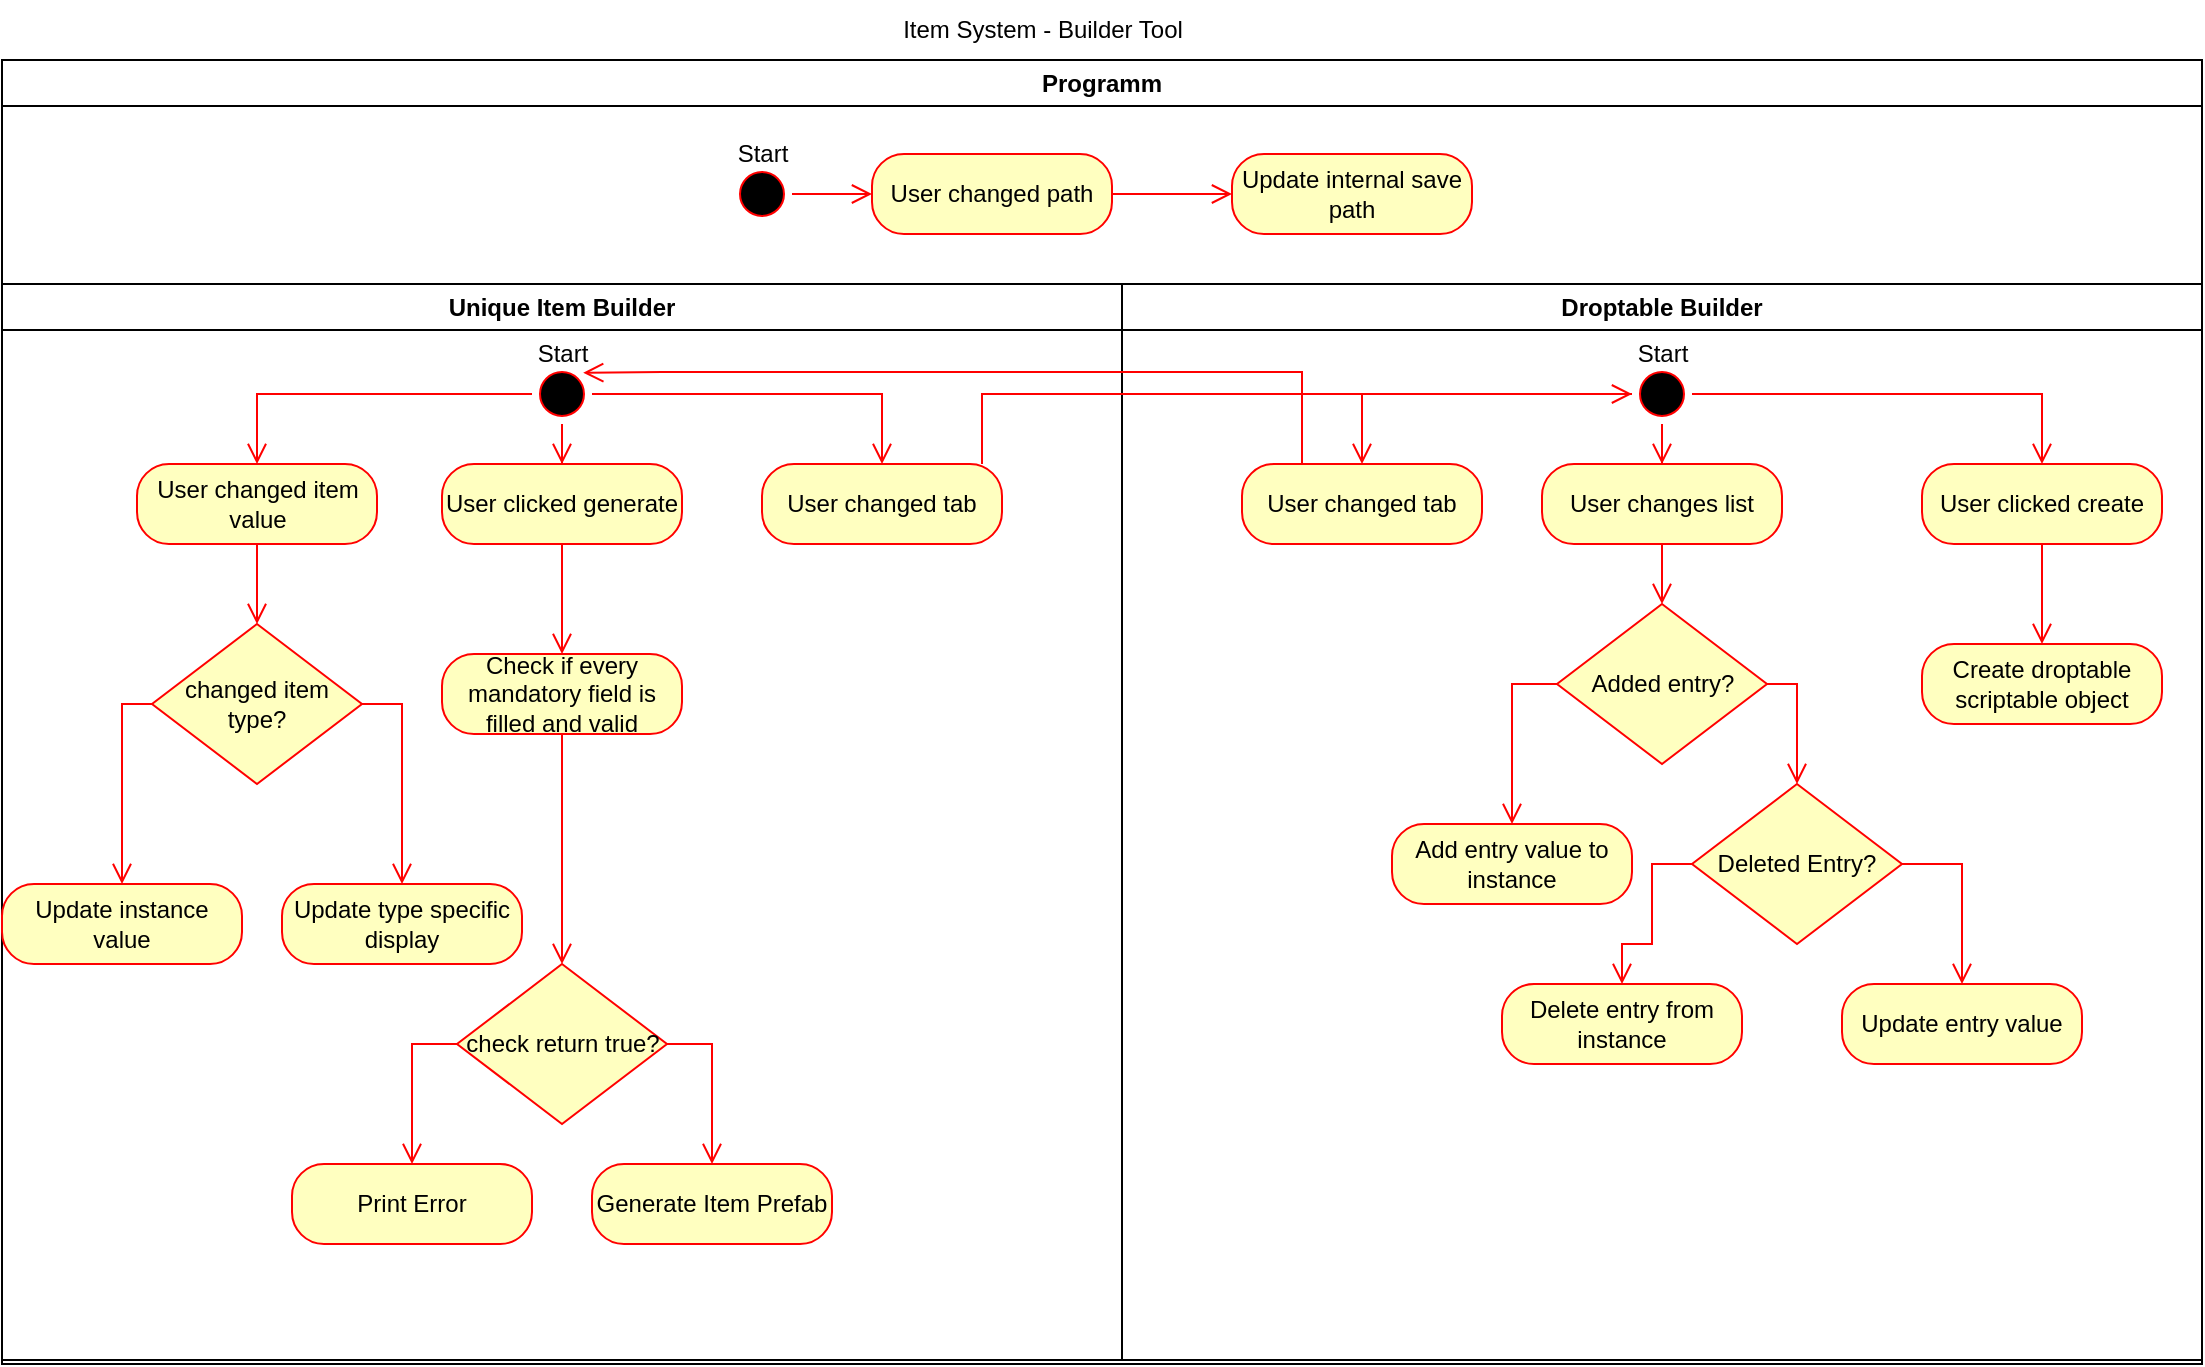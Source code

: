 <mxfile version="24.7.6">
  <diagram name="Page-1" id="IR4bl_E1EhjFEOECJbUF">
    <mxGraphModel dx="2033" dy="789" grid="1" gridSize="10" guides="1" tooltips="1" connect="1" arrows="1" fold="1" page="1" pageScale="1" pageWidth="1100" pageHeight="850" math="0" shadow="0">
      <root>
        <mxCell id="0" />
        <mxCell id="1" parent="0" />
        <mxCell id="0Mz9v0yFrZPrHXfqjJKG-3" value="Item System - Builder Tool" style="text;html=1;align=center;verticalAlign=middle;resizable=0;points=[];autosize=1;strokeColor=none;fillColor=none;" vertex="1" parent="1">
          <mxGeometry x="440" y="48" width="160" height="30" as="geometry" />
        </mxCell>
        <mxCell id="0Mz9v0yFrZPrHXfqjJKG-4" value="Programm" style="swimlane;whiteSpace=wrap;html=1;" vertex="1" parent="1">
          <mxGeometry y="78" width="1100" height="652" as="geometry" />
        </mxCell>
        <mxCell id="0Mz9v0yFrZPrHXfqjJKG-1" value="Unique Item Builder" style="swimlane;whiteSpace=wrap;html=1;" vertex="1" parent="0Mz9v0yFrZPrHXfqjJKG-4">
          <mxGeometry y="112" width="560" height="538" as="geometry" />
        </mxCell>
        <mxCell id="0Mz9v0yFrZPrHXfqjJKG-67" value="" style="edgeStyle=orthogonalEdgeStyle;rounded=0;orthogonalLoop=1;jettySize=auto;html=1;strokeColor=#ff0000;align=left;verticalAlign=top;fontFamily=Helvetica;fontSize=11;fontColor=default;labelBackgroundColor=default;endArrow=open;endSize=8;" edge="1" parent="0Mz9v0yFrZPrHXfqjJKG-1" source="0Mz9v0yFrZPrHXfqjJKG-21" target="0Mz9v0yFrZPrHXfqjJKG-64">
          <mxGeometry relative="1" as="geometry" />
        </mxCell>
        <mxCell id="0Mz9v0yFrZPrHXfqjJKG-68" style="edgeStyle=orthogonalEdgeStyle;rounded=0;orthogonalLoop=1;jettySize=auto;html=1;entryX=0.5;entryY=0;entryDx=0;entryDy=0;strokeColor=#ff0000;align=left;verticalAlign=top;fontFamily=Helvetica;fontSize=11;fontColor=default;labelBackgroundColor=default;endArrow=open;endSize=8;" edge="1" parent="0Mz9v0yFrZPrHXfqjJKG-1" source="0Mz9v0yFrZPrHXfqjJKG-21" target="0Mz9v0yFrZPrHXfqjJKG-62">
          <mxGeometry relative="1" as="geometry" />
        </mxCell>
        <mxCell id="0Mz9v0yFrZPrHXfqjJKG-69" style="edgeStyle=orthogonalEdgeStyle;rounded=0;orthogonalLoop=1;jettySize=auto;html=1;entryX=0.5;entryY=0;entryDx=0;entryDy=0;strokeColor=#ff0000;align=left;verticalAlign=top;fontFamily=Helvetica;fontSize=11;fontColor=default;labelBackgroundColor=default;endArrow=open;endSize=8;" edge="1" parent="0Mz9v0yFrZPrHXfqjJKG-1" source="0Mz9v0yFrZPrHXfqjJKG-21" target="0Mz9v0yFrZPrHXfqjJKG-66">
          <mxGeometry relative="1" as="geometry" />
        </mxCell>
        <mxCell id="0Mz9v0yFrZPrHXfqjJKG-21" value="Start" style="ellipse;html=1;shape=startState;fillColor=#000000;strokeColor=#ff0000;spacingTop=-40;" vertex="1" parent="0Mz9v0yFrZPrHXfqjJKG-1">
          <mxGeometry x="265" y="40" width="30" height="30" as="geometry" />
        </mxCell>
        <mxCell id="0Mz9v0yFrZPrHXfqjJKG-54" style="edgeStyle=orthogonalEdgeStyle;rounded=0;orthogonalLoop=1;jettySize=auto;html=1;entryX=0;entryY=0.5;entryDx=0;entryDy=0;strokeColor=#ff0000;align=left;verticalAlign=top;fontFamily=Helvetica;fontSize=11;fontColor=default;labelBackgroundColor=default;endArrow=open;endSize=8;" edge="1" parent="0Mz9v0yFrZPrHXfqjJKG-1" source="0Mz9v0yFrZPrHXfqjJKG-45">
          <mxGeometry relative="1" as="geometry">
            <mxPoint x="250" y="430" as="targetPoint" />
          </mxGeometry>
        </mxCell>
        <mxCell id="0Mz9v0yFrZPrHXfqjJKG-58" value="" style="edgeStyle=orthogonalEdgeStyle;rounded=0;orthogonalLoop=1;jettySize=auto;html=1;strokeColor=#ff0000;align=left;verticalAlign=top;fontFamily=Helvetica;fontSize=11;fontColor=default;labelBackgroundColor=default;endArrow=open;endSize=8;" edge="1" parent="0Mz9v0yFrZPrHXfqjJKG-1" source="0Mz9v0yFrZPrHXfqjJKG-46">
          <mxGeometry relative="1" as="geometry">
            <mxPoint x="420" y="430" as="targetPoint" />
          </mxGeometry>
        </mxCell>
        <mxCell id="0Mz9v0yFrZPrHXfqjJKG-59" value="" style="edgeStyle=orthogonalEdgeStyle;rounded=0;orthogonalLoop=1;jettySize=auto;html=1;strokeColor=#ff0000;align=left;verticalAlign=top;fontFamily=Helvetica;fontSize=11;fontColor=default;labelBackgroundColor=default;endArrow=open;endSize=8;" edge="1" parent="0Mz9v0yFrZPrHXfqjJKG-1" source="0Mz9v0yFrZPrHXfqjJKG-46">
          <mxGeometry relative="1" as="geometry">
            <mxPoint x="305.029" y="490" as="targetPoint" />
          </mxGeometry>
        </mxCell>
        <mxCell id="0Mz9v0yFrZPrHXfqjJKG-82" value="" style="edgeStyle=orthogonalEdgeStyle;rounded=0;orthogonalLoop=1;jettySize=auto;html=1;strokeColor=#ff0000;align=left;verticalAlign=top;fontFamily=Helvetica;fontSize=11;fontColor=default;labelBackgroundColor=default;endArrow=open;endSize=8;" edge="1" parent="0Mz9v0yFrZPrHXfqjJKG-1" source="0Mz9v0yFrZPrHXfqjJKG-62" target="0Mz9v0yFrZPrHXfqjJKG-76">
          <mxGeometry relative="1" as="geometry" />
        </mxCell>
        <mxCell id="0Mz9v0yFrZPrHXfqjJKG-62" value="User changed item value" style="rounded=1;whiteSpace=wrap;html=1;arcSize=40;fontColor=#000000;fillColor=#ffffc0;strokeColor=#ff0000;" vertex="1" parent="0Mz9v0yFrZPrHXfqjJKG-1">
          <mxGeometry x="67.5" y="90" width="120" height="40" as="geometry" />
        </mxCell>
        <mxCell id="0Mz9v0yFrZPrHXfqjJKG-87" value="" style="edgeStyle=orthogonalEdgeStyle;rounded=0;orthogonalLoop=1;jettySize=auto;html=1;strokeColor=#ff0000;align=left;verticalAlign=top;fontFamily=Helvetica;fontSize=11;fontColor=default;labelBackgroundColor=default;endArrow=open;endSize=8;" edge="1" parent="0Mz9v0yFrZPrHXfqjJKG-1" source="0Mz9v0yFrZPrHXfqjJKG-64" target="0Mz9v0yFrZPrHXfqjJKG-83">
          <mxGeometry relative="1" as="geometry" />
        </mxCell>
        <mxCell id="0Mz9v0yFrZPrHXfqjJKG-64" value="User clicked generate" style="rounded=1;whiteSpace=wrap;html=1;arcSize=40;fontColor=#000000;fillColor=#ffffc0;strokeColor=#ff0000;" vertex="1" parent="0Mz9v0yFrZPrHXfqjJKG-1">
          <mxGeometry x="220" y="90" width="120" height="40" as="geometry" />
        </mxCell>
        <mxCell id="0Mz9v0yFrZPrHXfqjJKG-66" value="User changed tab" style="rounded=1;whiteSpace=wrap;html=1;arcSize=40;fontColor=#000000;fillColor=#ffffc0;strokeColor=#ff0000;" vertex="1" parent="0Mz9v0yFrZPrHXfqjJKG-1">
          <mxGeometry x="380" y="90" width="120" height="40" as="geometry" />
        </mxCell>
        <mxCell id="0Mz9v0yFrZPrHXfqjJKG-80" style="edgeStyle=orthogonalEdgeStyle;rounded=0;orthogonalLoop=1;jettySize=auto;html=1;entryX=0.5;entryY=0;entryDx=0;entryDy=0;strokeColor=#ff0000;align=left;verticalAlign=top;fontFamily=Helvetica;fontSize=11;fontColor=default;labelBackgroundColor=default;endArrow=open;endSize=8;" edge="1" parent="0Mz9v0yFrZPrHXfqjJKG-1" source="0Mz9v0yFrZPrHXfqjJKG-76" target="0Mz9v0yFrZPrHXfqjJKG-77">
          <mxGeometry relative="1" as="geometry">
            <Array as="points">
              <mxPoint x="60" y="210" />
            </Array>
          </mxGeometry>
        </mxCell>
        <mxCell id="0Mz9v0yFrZPrHXfqjJKG-81" style="edgeStyle=orthogonalEdgeStyle;rounded=0;orthogonalLoop=1;jettySize=auto;html=1;entryX=0.5;entryY=0;entryDx=0;entryDy=0;strokeColor=#ff0000;align=left;verticalAlign=top;fontFamily=Helvetica;fontSize=11;fontColor=default;labelBackgroundColor=default;endArrow=open;endSize=8;" edge="1" parent="0Mz9v0yFrZPrHXfqjJKG-1" source="0Mz9v0yFrZPrHXfqjJKG-76" target="0Mz9v0yFrZPrHXfqjJKG-79">
          <mxGeometry relative="1" as="geometry">
            <Array as="points">
              <mxPoint x="200" y="210" />
            </Array>
          </mxGeometry>
        </mxCell>
        <mxCell id="0Mz9v0yFrZPrHXfqjJKG-76" value="changed item type?" style="rhombus;whiteSpace=wrap;html=1;fontColor=#000000;fillColor=#ffffc0;strokeColor=#ff0000;" vertex="1" parent="0Mz9v0yFrZPrHXfqjJKG-1">
          <mxGeometry x="75" y="170" width="105" height="80" as="geometry" />
        </mxCell>
        <mxCell id="0Mz9v0yFrZPrHXfqjJKG-77" value="Update instance value" style="rounded=1;whiteSpace=wrap;html=1;arcSize=40;fontColor=#000000;fillColor=#ffffc0;strokeColor=#ff0000;" vertex="1" parent="0Mz9v0yFrZPrHXfqjJKG-1">
          <mxGeometry y="300" width="120" height="40" as="geometry" />
        </mxCell>
        <mxCell id="0Mz9v0yFrZPrHXfqjJKG-79" value="Update type specific display" style="rounded=1;whiteSpace=wrap;html=1;arcSize=40;fontColor=#000000;fillColor=#ffffc0;strokeColor=#ff0000;" vertex="1" parent="0Mz9v0yFrZPrHXfqjJKG-1">
          <mxGeometry x="140" y="300" width="120" height="40" as="geometry" />
        </mxCell>
        <mxCell id="0Mz9v0yFrZPrHXfqjJKG-86" value="" style="edgeStyle=orthogonalEdgeStyle;rounded=0;orthogonalLoop=1;jettySize=auto;html=1;strokeColor=#ff0000;align=left;verticalAlign=top;fontFamily=Helvetica;fontSize=11;fontColor=default;labelBackgroundColor=default;endArrow=open;endSize=8;" edge="1" parent="0Mz9v0yFrZPrHXfqjJKG-1" source="0Mz9v0yFrZPrHXfqjJKG-83" target="0Mz9v0yFrZPrHXfqjJKG-85">
          <mxGeometry relative="1" as="geometry" />
        </mxCell>
        <mxCell id="0Mz9v0yFrZPrHXfqjJKG-83" value="Check if every mandatory field is filled and valid" style="rounded=1;whiteSpace=wrap;html=1;arcSize=40;fontColor=#000000;fillColor=#ffffc0;strokeColor=#ff0000;" vertex="1" parent="0Mz9v0yFrZPrHXfqjJKG-1">
          <mxGeometry x="220" y="185" width="120" height="40" as="geometry" />
        </mxCell>
        <mxCell id="0Mz9v0yFrZPrHXfqjJKG-91" style="edgeStyle=orthogonalEdgeStyle;rounded=0;orthogonalLoop=1;jettySize=auto;html=1;entryX=0.5;entryY=0;entryDx=0;entryDy=0;strokeColor=#ff0000;align=left;verticalAlign=top;fontFamily=Helvetica;fontSize=11;fontColor=default;labelBackgroundColor=default;endArrow=open;endSize=8;" edge="1" parent="0Mz9v0yFrZPrHXfqjJKG-1" source="0Mz9v0yFrZPrHXfqjJKG-85" target="0Mz9v0yFrZPrHXfqjJKG-88">
          <mxGeometry relative="1" as="geometry">
            <Array as="points">
              <mxPoint x="205" y="380" />
            </Array>
          </mxGeometry>
        </mxCell>
        <mxCell id="0Mz9v0yFrZPrHXfqjJKG-93" style="edgeStyle=orthogonalEdgeStyle;rounded=0;orthogonalLoop=1;jettySize=auto;html=1;entryX=0.5;entryY=0;entryDx=0;entryDy=0;strokeColor=#ff0000;align=left;verticalAlign=top;fontFamily=Helvetica;fontSize=11;fontColor=default;labelBackgroundColor=default;endArrow=open;endSize=8;" edge="1" parent="0Mz9v0yFrZPrHXfqjJKG-1" source="0Mz9v0yFrZPrHXfqjJKG-85" target="0Mz9v0yFrZPrHXfqjJKG-90">
          <mxGeometry relative="1" as="geometry">
            <Array as="points">
              <mxPoint x="355" y="380" />
            </Array>
          </mxGeometry>
        </mxCell>
        <mxCell id="0Mz9v0yFrZPrHXfqjJKG-85" value="check return true?" style="rhombus;whiteSpace=wrap;html=1;fontColor=#000000;fillColor=#ffffc0;strokeColor=#ff0000;" vertex="1" parent="0Mz9v0yFrZPrHXfqjJKG-1">
          <mxGeometry x="227.5" y="340" width="105" height="80" as="geometry" />
        </mxCell>
        <mxCell id="0Mz9v0yFrZPrHXfqjJKG-88" value="Print Error" style="rounded=1;whiteSpace=wrap;html=1;arcSize=40;fontColor=#000000;fillColor=#ffffc0;strokeColor=#ff0000;" vertex="1" parent="0Mz9v0yFrZPrHXfqjJKG-1">
          <mxGeometry x="145" y="440" width="120" height="40" as="geometry" />
        </mxCell>
        <mxCell id="0Mz9v0yFrZPrHXfqjJKG-90" value="Generate Item Prefab" style="rounded=1;whiteSpace=wrap;html=1;arcSize=40;fontColor=#000000;fillColor=#ffffc0;strokeColor=#ff0000;" vertex="1" parent="0Mz9v0yFrZPrHXfqjJKG-1">
          <mxGeometry x="295" y="440" width="120" height="40" as="geometry" />
        </mxCell>
        <mxCell id="0Mz9v0yFrZPrHXfqjJKG-2" value="Droptable Builder" style="swimlane;whiteSpace=wrap;html=1;" vertex="1" parent="0Mz9v0yFrZPrHXfqjJKG-4">
          <mxGeometry x="560" y="112" width="540" height="538" as="geometry" />
        </mxCell>
        <mxCell id="0Mz9v0yFrZPrHXfqjJKG-99" style="edgeStyle=orthogonalEdgeStyle;rounded=0;orthogonalLoop=1;jettySize=auto;html=1;entryX=0.5;entryY=0;entryDx=0;entryDy=0;strokeColor=#ff0000;align=left;verticalAlign=top;fontFamily=Helvetica;fontSize=11;fontColor=default;labelBackgroundColor=default;endArrow=open;endSize=8;" edge="1" parent="0Mz9v0yFrZPrHXfqjJKG-2" source="0Mz9v0yFrZPrHXfqjJKG-30" target="0Mz9v0yFrZPrHXfqjJKG-95">
          <mxGeometry relative="1" as="geometry" />
        </mxCell>
        <mxCell id="0Mz9v0yFrZPrHXfqjJKG-100" value="" style="edgeStyle=orthogonalEdgeStyle;rounded=0;orthogonalLoop=1;jettySize=auto;html=1;strokeColor=#ff0000;align=left;verticalAlign=top;fontFamily=Helvetica;fontSize=11;fontColor=default;labelBackgroundColor=default;endArrow=open;endSize=8;" edge="1" parent="0Mz9v0yFrZPrHXfqjJKG-2" source="0Mz9v0yFrZPrHXfqjJKG-30" target="0Mz9v0yFrZPrHXfqjJKG-96">
          <mxGeometry relative="1" as="geometry" />
        </mxCell>
        <mxCell id="0Mz9v0yFrZPrHXfqjJKG-101" style="edgeStyle=orthogonalEdgeStyle;rounded=0;orthogonalLoop=1;jettySize=auto;html=1;entryX=0.5;entryY=0;entryDx=0;entryDy=0;strokeColor=#ff0000;align=left;verticalAlign=top;fontFamily=Helvetica;fontSize=11;fontColor=default;labelBackgroundColor=default;endArrow=open;endSize=8;" edge="1" parent="0Mz9v0yFrZPrHXfqjJKG-2" source="0Mz9v0yFrZPrHXfqjJKG-30" target="0Mz9v0yFrZPrHXfqjJKG-97">
          <mxGeometry relative="1" as="geometry" />
        </mxCell>
        <mxCell id="0Mz9v0yFrZPrHXfqjJKG-30" value="Start" style="ellipse;html=1;shape=startState;fillColor=#000000;strokeColor=#ff0000;spacingTop=-40;" vertex="1" parent="0Mz9v0yFrZPrHXfqjJKG-2">
          <mxGeometry x="255" y="40" width="30" height="30" as="geometry" />
        </mxCell>
        <mxCell id="0Mz9v0yFrZPrHXfqjJKG-95" value="User changed tab" style="rounded=1;whiteSpace=wrap;html=1;arcSize=40;fontColor=#000000;fillColor=#ffffc0;strokeColor=#ff0000;" vertex="1" parent="0Mz9v0yFrZPrHXfqjJKG-2">
          <mxGeometry x="60" y="90" width="120" height="40" as="geometry" />
        </mxCell>
        <mxCell id="0Mz9v0yFrZPrHXfqjJKG-108" value="" style="edgeStyle=orthogonalEdgeStyle;rounded=0;orthogonalLoop=1;jettySize=auto;html=1;strokeColor=#ff0000;align=left;verticalAlign=top;fontFamily=Helvetica;fontSize=11;fontColor=default;labelBackgroundColor=default;endArrow=open;endSize=8;" edge="1" parent="0Mz9v0yFrZPrHXfqjJKG-2" source="0Mz9v0yFrZPrHXfqjJKG-96" target="0Mz9v0yFrZPrHXfqjJKG-107">
          <mxGeometry relative="1" as="geometry" />
        </mxCell>
        <mxCell id="0Mz9v0yFrZPrHXfqjJKG-96" value="User changes list" style="rounded=1;whiteSpace=wrap;html=1;arcSize=40;fontColor=#000000;fillColor=#ffffc0;strokeColor=#ff0000;" vertex="1" parent="0Mz9v0yFrZPrHXfqjJKG-2">
          <mxGeometry x="210" y="90" width="120" height="40" as="geometry" />
        </mxCell>
        <mxCell id="0Mz9v0yFrZPrHXfqjJKG-134" value="" style="edgeStyle=orthogonalEdgeStyle;rounded=0;orthogonalLoop=1;jettySize=auto;html=1;strokeColor=#ff0000;align=left;verticalAlign=top;fontFamily=Helvetica;fontSize=11;fontColor=default;labelBackgroundColor=default;endArrow=open;endSize=8;" edge="1" parent="0Mz9v0yFrZPrHXfqjJKG-2" source="0Mz9v0yFrZPrHXfqjJKG-97" target="0Mz9v0yFrZPrHXfqjJKG-132">
          <mxGeometry relative="1" as="geometry" />
        </mxCell>
        <mxCell id="0Mz9v0yFrZPrHXfqjJKG-97" value="User clicked create" style="rounded=1;whiteSpace=wrap;html=1;arcSize=40;fontColor=#000000;fillColor=#ffffc0;strokeColor=#ff0000;" vertex="1" parent="0Mz9v0yFrZPrHXfqjJKG-2">
          <mxGeometry x="400" y="90" width="120" height="40" as="geometry" />
        </mxCell>
        <mxCell id="0Mz9v0yFrZPrHXfqjJKG-127" style="edgeStyle=orthogonalEdgeStyle;rounded=0;orthogonalLoop=1;jettySize=auto;html=1;entryX=0.5;entryY=0;entryDx=0;entryDy=0;strokeColor=#ff0000;align=left;verticalAlign=top;fontFamily=Helvetica;fontSize=11;fontColor=default;labelBackgroundColor=default;endArrow=open;endSize=8;" edge="1" parent="0Mz9v0yFrZPrHXfqjJKG-2" source="0Mz9v0yFrZPrHXfqjJKG-107" target="0Mz9v0yFrZPrHXfqjJKG-110">
          <mxGeometry relative="1" as="geometry">
            <Array as="points">
              <mxPoint x="195" y="200" />
            </Array>
          </mxGeometry>
        </mxCell>
        <mxCell id="0Mz9v0yFrZPrHXfqjJKG-129" style="edgeStyle=orthogonalEdgeStyle;rounded=0;orthogonalLoop=1;jettySize=auto;html=1;entryX=0.5;entryY=0;entryDx=0;entryDy=0;strokeColor=#ff0000;align=left;verticalAlign=top;fontFamily=Helvetica;fontSize=11;fontColor=default;labelBackgroundColor=default;endArrow=open;endSize=8;" edge="1" parent="0Mz9v0yFrZPrHXfqjJKG-2" source="0Mz9v0yFrZPrHXfqjJKG-107" target="0Mz9v0yFrZPrHXfqjJKG-109">
          <mxGeometry relative="1" as="geometry">
            <Array as="points">
              <mxPoint x="338" y="200" />
            </Array>
          </mxGeometry>
        </mxCell>
        <mxCell id="0Mz9v0yFrZPrHXfqjJKG-107" value="Added entry?" style="rhombus;whiteSpace=wrap;html=1;fontColor=#000000;fillColor=#ffffc0;strokeColor=#ff0000;" vertex="1" parent="0Mz9v0yFrZPrHXfqjJKG-2">
          <mxGeometry x="217.5" y="160" width="105" height="80" as="geometry" />
        </mxCell>
        <mxCell id="0Mz9v0yFrZPrHXfqjJKG-130" style="edgeStyle=orthogonalEdgeStyle;rounded=0;orthogonalLoop=1;jettySize=auto;html=1;entryX=0.5;entryY=0;entryDx=0;entryDy=0;strokeColor=#ff0000;align=left;verticalAlign=top;fontFamily=Helvetica;fontSize=11;fontColor=default;labelBackgroundColor=default;endArrow=open;endSize=8;" edge="1" parent="0Mz9v0yFrZPrHXfqjJKG-2" source="0Mz9v0yFrZPrHXfqjJKG-109" target="0Mz9v0yFrZPrHXfqjJKG-111">
          <mxGeometry relative="1" as="geometry">
            <Array as="points">
              <mxPoint x="265" y="290" />
              <mxPoint x="265" y="330" />
              <mxPoint x="250" y="330" />
            </Array>
          </mxGeometry>
        </mxCell>
        <mxCell id="0Mz9v0yFrZPrHXfqjJKG-131" style="edgeStyle=orthogonalEdgeStyle;rounded=0;orthogonalLoop=1;jettySize=auto;html=1;entryX=0.5;entryY=0;entryDx=0;entryDy=0;strokeColor=#ff0000;align=left;verticalAlign=top;fontFamily=Helvetica;fontSize=11;fontColor=default;labelBackgroundColor=default;endArrow=open;endSize=8;" edge="1" parent="0Mz9v0yFrZPrHXfqjJKG-2" source="0Mz9v0yFrZPrHXfqjJKG-109" target="0Mz9v0yFrZPrHXfqjJKG-126">
          <mxGeometry relative="1" as="geometry">
            <Array as="points">
              <mxPoint x="420" y="290" />
            </Array>
          </mxGeometry>
        </mxCell>
        <mxCell id="0Mz9v0yFrZPrHXfqjJKG-109" value="Deleted Entry?" style="rhombus;whiteSpace=wrap;html=1;fontColor=#000000;fillColor=#ffffc0;strokeColor=#ff0000;" vertex="1" parent="0Mz9v0yFrZPrHXfqjJKG-2">
          <mxGeometry x="285" y="250" width="105" height="80" as="geometry" />
        </mxCell>
        <mxCell id="0Mz9v0yFrZPrHXfqjJKG-110" value="Add entry value to instance" style="rounded=1;whiteSpace=wrap;html=1;arcSize=40;fontColor=#000000;fillColor=#ffffc0;strokeColor=#ff0000;" vertex="1" parent="0Mz9v0yFrZPrHXfqjJKG-2">
          <mxGeometry x="135" y="270" width="120" height="40" as="geometry" />
        </mxCell>
        <mxCell id="0Mz9v0yFrZPrHXfqjJKG-111" value="Delete entry from instance" style="rounded=1;whiteSpace=wrap;html=1;arcSize=40;fontColor=#000000;fillColor=#ffffc0;strokeColor=#ff0000;" vertex="1" parent="0Mz9v0yFrZPrHXfqjJKG-2">
          <mxGeometry x="190" y="350" width="120" height="40" as="geometry" />
        </mxCell>
        <mxCell id="0Mz9v0yFrZPrHXfqjJKG-126" value="Update entry value" style="rounded=1;whiteSpace=wrap;html=1;arcSize=40;fontColor=#000000;fillColor=#ffffc0;strokeColor=#ff0000;" vertex="1" parent="0Mz9v0yFrZPrHXfqjJKG-2">
          <mxGeometry x="360" y="350" width="120" height="40" as="geometry" />
        </mxCell>
        <mxCell id="0Mz9v0yFrZPrHXfqjJKG-132" value="Create droptable scriptable object" style="rounded=1;whiteSpace=wrap;html=1;arcSize=40;fontColor=#000000;fillColor=#ffffc0;strokeColor=#ff0000;" vertex="1" parent="0Mz9v0yFrZPrHXfqjJKG-2">
          <mxGeometry x="400" y="180" width="120" height="40" as="geometry" />
        </mxCell>
        <mxCell id="0Mz9v0yFrZPrHXfqjJKG-16" value="" style="edgeStyle=orthogonalEdgeStyle;rounded=0;orthogonalLoop=1;jettySize=auto;html=1;strokeColor=#ff0000;align=left;verticalAlign=top;fontFamily=Helvetica;fontSize=11;fontColor=default;labelBackgroundColor=default;endArrow=open;endSize=8;" edge="1" parent="0Mz9v0yFrZPrHXfqjJKG-4" source="0Mz9v0yFrZPrHXfqjJKG-6" target="0Mz9v0yFrZPrHXfqjJKG-11">
          <mxGeometry relative="1" as="geometry" />
        </mxCell>
        <mxCell id="0Mz9v0yFrZPrHXfqjJKG-6" value="Start" style="ellipse;html=1;shape=startState;fillColor=#000000;strokeColor=#ff0000;spacingTop=-40;" vertex="1" parent="0Mz9v0yFrZPrHXfqjJKG-4">
          <mxGeometry x="365" y="52" width="30" height="30" as="geometry" />
        </mxCell>
        <mxCell id="0Mz9v0yFrZPrHXfqjJKG-15" value="" style="edgeStyle=orthogonalEdgeStyle;rounded=0;orthogonalLoop=1;jettySize=auto;html=1;strokeColor=#ff0000;align=left;verticalAlign=top;fontFamily=Helvetica;fontSize=11;fontColor=default;labelBackgroundColor=default;endArrow=open;endSize=8;" edge="1" parent="0Mz9v0yFrZPrHXfqjJKG-4" source="0Mz9v0yFrZPrHXfqjJKG-11" target="0Mz9v0yFrZPrHXfqjJKG-13">
          <mxGeometry relative="1" as="geometry" />
        </mxCell>
        <mxCell id="0Mz9v0yFrZPrHXfqjJKG-11" value="User changed path" style="rounded=1;whiteSpace=wrap;html=1;arcSize=40;fontColor=#000000;fillColor=#ffffc0;strokeColor=#ff0000;" vertex="1" parent="0Mz9v0yFrZPrHXfqjJKG-4">
          <mxGeometry x="435" y="47" width="120" height="40" as="geometry" />
        </mxCell>
        <mxCell id="0Mz9v0yFrZPrHXfqjJKG-13" value="Update internal save path" style="rounded=1;whiteSpace=wrap;html=1;arcSize=40;fontColor=#000000;fillColor=#ffffc0;strokeColor=#ff0000;" vertex="1" parent="0Mz9v0yFrZPrHXfqjJKG-4">
          <mxGeometry x="615" y="47" width="120" height="40" as="geometry" />
        </mxCell>
        <mxCell id="0Mz9v0yFrZPrHXfqjJKG-94" style="edgeStyle=orthogonalEdgeStyle;rounded=0;orthogonalLoop=1;jettySize=auto;html=1;entryX=0;entryY=0.5;entryDx=0;entryDy=0;strokeColor=#ff0000;align=left;verticalAlign=top;fontFamily=Helvetica;fontSize=11;fontColor=default;labelBackgroundColor=default;endArrow=open;endSize=8;" edge="1" parent="0Mz9v0yFrZPrHXfqjJKG-4" source="0Mz9v0yFrZPrHXfqjJKG-66" target="0Mz9v0yFrZPrHXfqjJKG-30">
          <mxGeometry relative="1" as="geometry">
            <Array as="points">
              <mxPoint x="490" y="167" />
            </Array>
          </mxGeometry>
        </mxCell>
        <mxCell id="0Mz9v0yFrZPrHXfqjJKG-103" style="edgeStyle=orthogonalEdgeStyle;rounded=0;orthogonalLoop=1;jettySize=auto;html=1;exitX=0.25;exitY=0;exitDx=0;exitDy=0;entryX=1;entryY=0;entryDx=0;entryDy=0;strokeColor=#ff0000;align=left;verticalAlign=top;fontFamily=Helvetica;fontSize=11;fontColor=default;labelBackgroundColor=default;endArrow=open;endSize=8;" edge="1" parent="0Mz9v0yFrZPrHXfqjJKG-4" source="0Mz9v0yFrZPrHXfqjJKG-95" target="0Mz9v0yFrZPrHXfqjJKG-21">
          <mxGeometry relative="1" as="geometry">
            <Array as="points">
              <mxPoint x="650" y="156" />
              <mxPoint x="330" y="156" />
            </Array>
          </mxGeometry>
        </mxCell>
      </root>
    </mxGraphModel>
  </diagram>
</mxfile>
